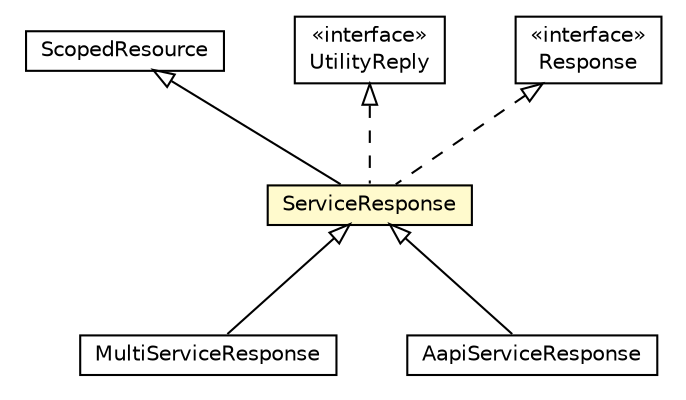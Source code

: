 #!/usr/local/bin/dot
#
# Class diagram 
# Generated by UMLGraph version R5_6-24-gf6e263 (http://www.umlgraph.org/)
#

digraph G {
	edge [fontname="Helvetica",fontsize=10,labelfontname="Helvetica",labelfontsize=10];
	node [fontname="Helvetica",fontsize=10,shape=plaintext];
	nodesep=0.25;
	ranksep=0.5;
	// org.universAAL.middleware.rdf.ScopedResource
	c7630695 [label=<<table title="org.universAAL.middleware.rdf.ScopedResource" border="0" cellborder="1" cellspacing="0" cellpadding="2" port="p" href="../rdf/ScopedResource.html">
		<tr><td><table border="0" cellspacing="0" cellpadding="1">
<tr><td align="center" balign="center"> ScopedResource </td></tr>
		</table></td></tr>
		</table>>, URL="../rdf/ScopedResource.html", fontname="Helvetica", fontcolor="black", fontsize=10.0];
	// org.universAAL.middleware.bus.model.matchable.UtilityReply
	c7630942 [label=<<table title="org.universAAL.middleware.bus.model.matchable.UtilityReply" border="0" cellborder="1" cellspacing="0" cellpadding="2" port="p" href="../bus/model/matchable/UtilityReply.html">
		<tr><td><table border="0" cellspacing="0" cellpadding="1">
<tr><td align="center" balign="center"> &#171;interface&#187; </td></tr>
<tr><td align="center" balign="center"> UtilityReply </td></tr>
		</table></td></tr>
		</table>>, URL="../bus/model/matchable/UtilityReply.html", fontname="Helvetica", fontcolor="black", fontsize=10.0];
	// org.universAAL.middleware.bus.model.matchable.Response
	c7630950 [label=<<table title="org.universAAL.middleware.bus.model.matchable.Response" border="0" cellborder="1" cellspacing="0" cellpadding="2" port="p" href="../bus/model/matchable/Response.html">
		<tr><td><table border="0" cellspacing="0" cellpadding="1">
<tr><td align="center" balign="center"> &#171;interface&#187; </td></tr>
<tr><td align="center" balign="center"> Response </td></tr>
		</table></td></tr>
		</table>>, URL="../bus/model/matchable/Response.html", fontname="Helvetica", fontcolor="black", fontsize=10.0];
	// org.universAAL.middleware.service.MultiServiceResponse
	c7631006 [label=<<table title="org.universAAL.middleware.service.MultiServiceResponse" border="0" cellborder="1" cellspacing="0" cellpadding="2" port="p" href="./MultiServiceResponse.html">
		<tr><td><table border="0" cellspacing="0" cellpadding="1">
<tr><td align="center" balign="center"> MultiServiceResponse </td></tr>
		</table></td></tr>
		</table>>, URL="./MultiServiceResponse.html", fontname="Helvetica", fontcolor="black", fontsize=10.0];
	// org.universAAL.middleware.service.ServiceResponse
	c7631007 [label=<<table title="org.universAAL.middleware.service.ServiceResponse" border="0" cellborder="1" cellspacing="0" cellpadding="2" port="p" bgcolor="lemonChiffon" href="./ServiceResponse.html">
		<tr><td><table border="0" cellspacing="0" cellpadding="1">
<tr><td align="center" balign="center"> ServiceResponse </td></tr>
		</table></td></tr>
		</table>>, URL="./ServiceResponse.html", fontname="Helvetica", fontcolor="black", fontsize=10.0];
	// org.universAAL.middleware.service.aapi.AapiServiceResponse
	c7631018 [label=<<table title="org.universAAL.middleware.service.aapi.AapiServiceResponse" border="0" cellborder="1" cellspacing="0" cellpadding="2" port="p" href="./aapi/AapiServiceResponse.html">
		<tr><td><table border="0" cellspacing="0" cellpadding="1">
<tr><td align="center" balign="center"> AapiServiceResponse </td></tr>
		</table></td></tr>
		</table>>, URL="./aapi/AapiServiceResponse.html", fontname="Helvetica", fontcolor="black", fontsize=10.0];
	//org.universAAL.middleware.service.MultiServiceResponse extends org.universAAL.middleware.service.ServiceResponse
	c7631007:p -> c7631006:p [dir=back,arrowtail=empty];
	//org.universAAL.middleware.service.ServiceResponse extends org.universAAL.middleware.rdf.ScopedResource
	c7630695:p -> c7631007:p [dir=back,arrowtail=empty];
	//org.universAAL.middleware.service.ServiceResponse implements org.universAAL.middleware.bus.model.matchable.Response
	c7630950:p -> c7631007:p [dir=back,arrowtail=empty,style=dashed];
	//org.universAAL.middleware.service.ServiceResponse implements org.universAAL.middleware.bus.model.matchable.UtilityReply
	c7630942:p -> c7631007:p [dir=back,arrowtail=empty,style=dashed];
	//org.universAAL.middleware.service.aapi.AapiServiceResponse extends org.universAAL.middleware.service.ServiceResponse
	c7631007:p -> c7631018:p [dir=back,arrowtail=empty];
}

